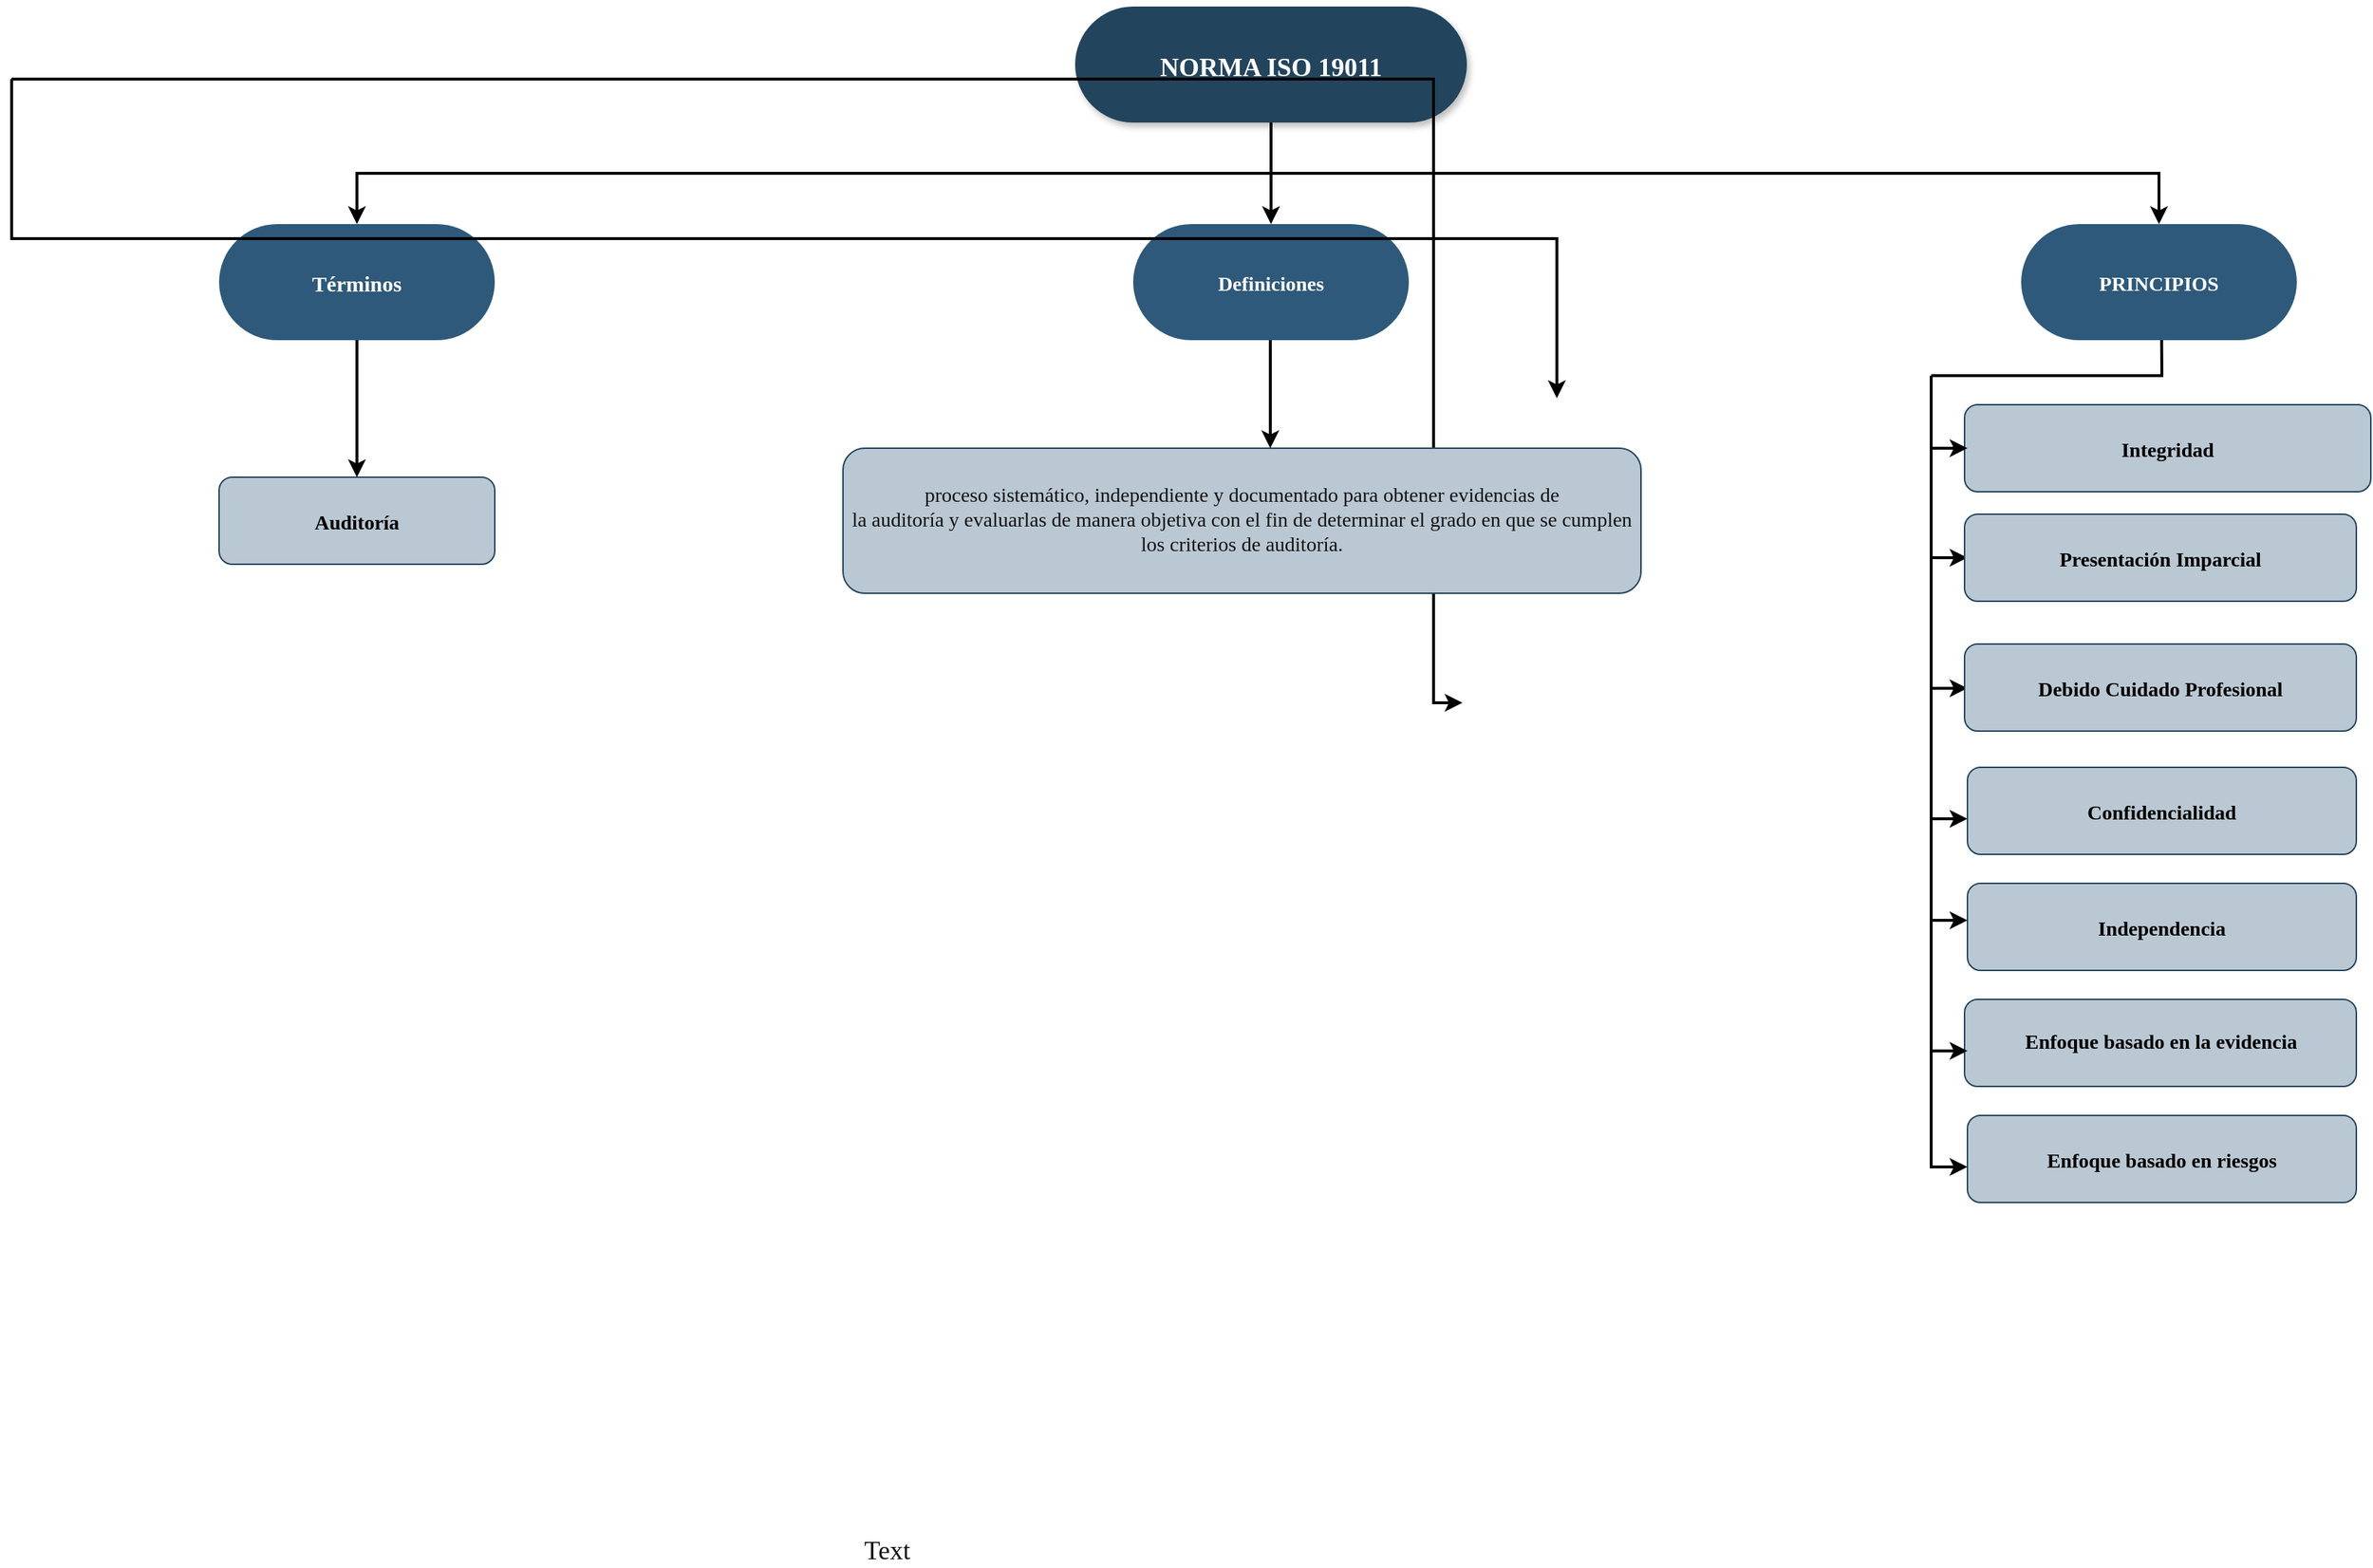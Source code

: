 <mxfile version="14.6.0" type="github">
  <diagram name="Page-1" id="2c0d36ab-eaac-3732-788b-9136903baeff">
    <mxGraphModel dx="981" dy="374" grid="1" gridSize="10" guides="1" tooltips="1" connect="1" arrows="1" fold="1" page="1" pageScale="1.5" pageWidth="1169" pageHeight="827" background="#ffffff" math="0" shadow="0">
      <root>
        <mxCell id="0" />
        <mxCell id="1" parent="0" />
        <mxCell id="2" value="NORMA ISO 19011" style="rounded=1;fillColor=#23445D;strokeColor=none;fontColor=#FFFFFF;fontStyle=1;fontFamily=Tahoma;fontSize=18;arcSize=50;shadow=1;sketch=0;glass=0;" parent="1" vertex="1">
          <mxGeometry x="710" y="185.5" width="270" height="80" as="geometry" />
        </mxCell>
        <mxCell id="4" value="PRINCIPIOS" style="rounded=1;gradientColor=none;strokeColor=none;fontColor=#FFFFFF;fontStyle=1;fontFamily=Tahoma;fontSize=14;arcSize=50;fillColor=#2E597A;" parent="1" vertex="1">
          <mxGeometry x="1362.0" y="335.5" width="190" height="80" as="geometry" />
        </mxCell>
        <mxCell id="9" value="" style="edgeStyle=elbowEdgeStyle;elbow=vertical;strokeWidth=2;rounded=0" parent="1" source="2" target="4" edge="1">
          <mxGeometry x="337" y="215.5" width="100" height="100" as="geometry">
            <mxPoint x="337" y="315.5" as="sourcePoint" />
            <mxPoint x="437" y="215.5" as="targetPoint" />
          </mxGeometry>
        </mxCell>
        <mxCell id="12" value="Definiciones" style="rounded=1;gradientColor=none;strokeColor=none;fontColor=#FFFFFF;fontStyle=1;fontFamily=Tahoma;fontSize=14;arcSize=50;shadow=0;fillColor=#2E597A;" parent="1" vertex="1">
          <mxGeometry x="750.0" y="335.5" width="190" height="80" as="geometry" />
        </mxCell>
        <mxCell id="13" value="Términos" style="rounded=1;gradientColor=none;strokeColor=none;fontColor=#FFFFFF;fontStyle=1;fontFamily=Tahoma;fontSize=15;arcSize=50;fillColor=#2E597A;" parent="1" vertex="1">
          <mxGeometry x="120" y="335.5" width="190" height="80" as="geometry" />
        </mxCell>
        <mxCell id="48" value="Integridad" style="rounded=1;strokeColor=#23445d;fontStyle=1;fontFamily=Tahoma;fontSize=14;fillColor=#bac8d3;" parent="1" vertex="1">
          <mxGeometry x="1323" y="460" width="280" height="60" as="geometry" />
        </mxCell>
        <mxCell id="59" value="" style="edgeStyle=elbowEdgeStyle;elbow=vertical;strokeWidth=2;rounded=0" parent="1" source="2" target="12" edge="1">
          <mxGeometry x="347" y="225.5" width="100" height="100" as="geometry">
            <mxPoint x="862.0" y="275.5" as="sourcePoint" />
            <mxPoint x="1467.0" y="345.5" as="targetPoint" />
          </mxGeometry>
        </mxCell>
        <mxCell id="61" value="" style="edgeStyle=elbowEdgeStyle;elbow=vertical;strokeWidth=2;rounded=0" parent="1" source="2" target="13" edge="1">
          <mxGeometry x="-23" y="135.5" width="100" height="100" as="geometry">
            <mxPoint x="-23" y="235.5" as="sourcePoint" />
            <mxPoint x="77" y="135.5" as="targetPoint" />
          </mxGeometry>
        </mxCell>
        <mxCell id="67" value="" style="edgeStyle=elbowEdgeStyle;elbow=horizontal;strokeWidth=2;rounded=0" parent="1" source="13" edge="1">
          <mxGeometry x="-23" y="135.5" width="100" height="100" as="geometry">
            <mxPoint x="-23" y="235.5" as="sourcePoint" />
            <mxPoint x="215" y="510" as="targetPoint" />
            <Array as="points">
              <mxPoint x="215" y="480" />
              <mxPoint x="230" y="480" />
              <mxPoint x="202" y="575.5" />
            </Array>
          </mxGeometry>
        </mxCell>
        <mxCell id="82" value="" style="edgeStyle=elbowEdgeStyle;elbow=horizontal;strokeWidth=2;rounded=0" parent="1" source="41" edge="1">
          <mxGeometry x="-23" y="135.5" width="100" height="100" as="geometry">
            <mxPoint x="-23" y="235.5" as="sourcePoint" />
            <mxPoint x="977" y="575.5" as="targetPoint" />
            <Array as="points">
              <mxPoint x="957" y="535.5" />
            </Array>
          </mxGeometry>
        </mxCell>
        <mxCell id="83" value="" style="edgeStyle=elbowEdgeStyle;elbow=horizontal;strokeWidth=2;rounded=0" parent="1" source="41" edge="1">
          <mxGeometry x="-23" y="135.5" width="100" height="100" as="geometry">
            <mxPoint x="-23" y="235.5" as="sourcePoint" />
            <mxPoint x="977" y="665.5" as="targetPoint" />
            <Array as="points">
              <mxPoint x="957" y="585.5" />
            </Array>
          </mxGeometry>
        </mxCell>
        <mxCell id="87" value="" style="edgeStyle=elbowEdgeStyle;elbow=horizontal;strokeWidth=2;rounded=0" parent="1" source="48" edge="1">
          <mxGeometry x="-90" y="125.5" width="100" height="100" as="geometry">
            <mxPoint x="-90" y="225.5" as="sourcePoint" />
            <mxPoint x="1325" y="565.5" as="targetPoint" />
            <Array as="points">
              <mxPoint x="1300" y="525.5" />
            </Array>
          </mxGeometry>
        </mxCell>
        <mxCell id="88" value="" style="edgeStyle=elbowEdgeStyle;elbow=horizontal;strokeWidth=2;rounded=0" parent="1" source="48" edge="1">
          <mxGeometry x="-90" y="125.5" width="100" height="100" as="geometry">
            <mxPoint x="-90" y="225.5" as="sourcePoint" />
            <mxPoint x="1325" y="655.5" as="targetPoint" />
            <Array as="points">
              <mxPoint x="1300" y="585.5" />
            </Array>
          </mxGeometry>
        </mxCell>
        <mxCell id="89" value="" style="edgeStyle=elbowEdgeStyle;elbow=horizontal;strokeWidth=2;rounded=0" parent="1" source="48" edge="1">
          <mxGeometry x="-90" y="125.5" width="100" height="100" as="geometry">
            <mxPoint x="-90" y="225.5" as="sourcePoint" />
            <mxPoint x="1325" y="745.5" as="targetPoint" />
            <Array as="points">
              <mxPoint x="1300" y="615.5" />
            </Array>
          </mxGeometry>
        </mxCell>
        <mxCell id="103" value="" style="edgeStyle=elbowEdgeStyle;elbow=vertical;strokeWidth=2;rounded=0" parent="1" source="10" edge="1">
          <mxGeometry x="-23" y="135.5" width="100" height="100" as="geometry">
            <mxPoint x="-23" y="235.5" as="sourcePoint" />
            <mxPoint x="1042" y="455.5" as="targetPoint" />
          </mxGeometry>
        </mxCell>
        <mxCell id="daP6FJy6vD_I7f9EfKvS-136" value="Presentación Imparcial" style="rounded=1;strokeColor=#23445d;fontStyle=1;fontFamily=Tahoma;fontSize=14;fillColor=#bac8d3;" vertex="1" parent="1">
          <mxGeometry x="1323" y="535.5" width="270" height="60" as="geometry" />
        </mxCell>
        <mxCell id="daP6FJy6vD_I7f9EfKvS-137" value="Debido Cuidado Profesional" style="rounded=1;strokeColor=#23445d;fontStyle=1;fontFamily=Tahoma;fontSize=14;fillColor=#bac8d3;" vertex="1" parent="1">
          <mxGeometry x="1323" y="625" width="270" height="60" as="geometry" />
        </mxCell>
        <mxCell id="daP6FJy6vD_I7f9EfKvS-141" value="Confidencialidad" style="rounded=1;strokeColor=#23445d;fontStyle=1;fontFamily=Tahoma;fontSize=14;fillColor=#bac8d3;" vertex="1" parent="1">
          <mxGeometry x="1325" y="710" width="268" height="60" as="geometry" />
        </mxCell>
        <mxCell id="daP6FJy6vD_I7f9EfKvS-142" value="Independencia" style="rounded=1;strokeColor=#23445d;fontStyle=1;fontFamily=Tahoma;fontSize=14;fillColor=#bac8d3;" vertex="1" parent="1">
          <mxGeometry x="1325" y="790" width="268" height="60" as="geometry" />
        </mxCell>
        <mxCell id="daP6FJy6vD_I7f9EfKvS-143" value="Enfoque basado en la evidencia" style="rounded=1;strokeColor=#23445d;fontStyle=1;fontFamily=Tahoma;fontSize=14;fillColor=#bac8d3;labelBackgroundColor=none;labelBorderColor=none;html=1;" vertex="1" parent="1">
          <mxGeometry x="1323" y="870" width="270" height="60" as="geometry" />
        </mxCell>
        <mxCell id="daP6FJy6vD_I7f9EfKvS-144" value="Enfoque basado en riesgos" style="rounded=1;strokeColor=#23445d;fontStyle=1;fontFamily=Tahoma;fontSize=14;fillColor=#bac8d3;" vertex="1" parent="1">
          <mxGeometry x="1325" y="950" width="268" height="60" as="geometry" />
        </mxCell>
        <mxCell id="daP6FJy6vD_I7f9EfKvS-145" value="" style="edgeStyle=elbowEdgeStyle;elbow=horizontal;strokeWidth=2;rounded=0" edge="1" parent="1">
          <mxGeometry x="-90" y="365.5" width="100" height="100" as="geometry">
            <mxPoint x="1300" y="740" as="sourcePoint" />
            <mxPoint x="1325" y="985.5" as="targetPoint" />
            <Array as="points">
              <mxPoint x="1300" y="855.5" />
            </Array>
          </mxGeometry>
        </mxCell>
        <mxCell id="daP6FJy6vD_I7f9EfKvS-146" value="" style="edgeStyle=elbowEdgeStyle;elbow=horizontal;strokeWidth=2;rounded=0" edge="1" parent="1">
          <mxGeometry x="-90" y="285.5" width="100" height="100" as="geometry">
            <mxPoint x="1300" y="660" as="sourcePoint" />
            <mxPoint x="1325" y="905.5" as="targetPoint" />
            <Array as="points">
              <mxPoint x="1300" y="775.5" />
            </Array>
          </mxGeometry>
        </mxCell>
        <mxCell id="daP6FJy6vD_I7f9EfKvS-147" value="" style="edgeStyle=elbowEdgeStyle;elbow=horizontal;strokeWidth=2;rounded=0" edge="1" parent="1">
          <mxGeometry x="-90" y="195.5" width="100" height="100" as="geometry">
            <mxPoint x="1300" y="570" as="sourcePoint" />
            <mxPoint x="1325" y="815.5" as="targetPoint" />
            <Array as="points">
              <mxPoint x="1300" y="685.5" />
            </Array>
          </mxGeometry>
        </mxCell>
        <mxCell id="daP6FJy6vD_I7f9EfKvS-149" value="Auditoría" style="rounded=1;strokeColor=#23445d;fontStyle=1;fontFamily=Tahoma;fontSize=14;fillColor=#bac8d3;" vertex="1" parent="1">
          <mxGeometry x="120" y="510" width="190" height="60" as="geometry" />
        </mxCell>
        <mxCell id="daP6FJy6vD_I7f9EfKvS-151" value="proceso sistemático, independiente y documentado para obtener evidencias de&#xa;la auditoría y evaluarlas de manera objetiva con el fin de determinar el grado en que se cumplen los criterios de auditoría." style="rounded=1;strokeColor=#23445d;fontStyle=0;fontFamily=Tahoma;fontSize=14;fillColor=#bac8d3;labelBackgroundColor=none;fontColor=#121212;whiteSpace=wrap;labelBorderColor=none;" vertex="1" parent="1">
          <mxGeometry x="550" y="490" width="550" height="100" as="geometry" />
        </mxCell>
        <mxCell id="daP6FJy6vD_I7f9EfKvS-155" value="" style="edgeStyle=elbowEdgeStyle;elbow=horizontal;strokeWidth=2;rounded=0" edge="1" parent="1">
          <mxGeometry x="-90" y="50" width="100" height="100" as="geometry">
            <mxPoint x="1300" y="530" as="sourcePoint" />
            <mxPoint x="1325" y="490" as="targetPoint" />
            <Array as="points">
              <mxPoint x="1300" y="450" />
            </Array>
          </mxGeometry>
        </mxCell>
        <mxCell id="daP6FJy6vD_I7f9EfKvS-156" value="Text" style="text;html=1;align=center;verticalAlign=middle;resizable=0;points=[];autosize=1;strokeColor=none;fontSize=18;fontFamily=Tahoma;fontColor=#121212;" vertex="1" parent="1">
          <mxGeometry x="560" y="1240" width="40" height="20" as="geometry" />
        </mxCell>
        <mxCell id="daP6FJy6vD_I7f9EfKvS-158" value="" style="edgeStyle=elbowEdgeStyle;elbow=horizontal;strokeWidth=2;rounded=0;entryX=0.536;entryY=0;entryDx=0;entryDy=0;entryPerimeter=0;" edge="1" parent="1" target="daP6FJy6vD_I7f9EfKvS-151">
          <mxGeometry x="606.5" y="135.5" width="100" height="100" as="geometry">
            <mxPoint x="844.5" y="415.5" as="sourcePoint" />
            <mxPoint x="845" y="480" as="targetPoint" />
            <Array as="points">
              <mxPoint x="844.5" y="480" />
              <mxPoint x="859.5" y="480" />
              <mxPoint x="831.5" y="575.5" />
            </Array>
          </mxGeometry>
        </mxCell>
        <mxCell id="daP6FJy6vD_I7f9EfKvS-160" value="" style="endArrow=none;html=1;fontFamily=Tahoma;fontSize=65;fontColor=#121212;strokeWidth=2;" edge="1" parent="1">
          <mxGeometry width="50" height="50" relative="1" as="geometry">
            <mxPoint x="1300" y="490" as="sourcePoint" />
            <mxPoint x="1300" y="440" as="targetPoint" />
          </mxGeometry>
        </mxCell>
        <mxCell id="daP6FJy6vD_I7f9EfKvS-162" value="" style="endArrow=none;html=1;fontFamily=Tahoma;fontSize=65;fontColor=#121212;strokeWidth=2;" edge="1" parent="1">
          <mxGeometry width="50" height="50" relative="1" as="geometry">
            <mxPoint x="1300" y="440" as="sourcePoint" />
            <mxPoint x="1460" y="440" as="targetPoint" />
          </mxGeometry>
        </mxCell>
        <mxCell id="daP6FJy6vD_I7f9EfKvS-163" value="" style="endArrow=none;html=1;fontFamily=Tahoma;fontSize=65;fontColor=#121212;strokeWidth=2;" edge="1" parent="1">
          <mxGeometry width="50" height="50" relative="1" as="geometry">
            <mxPoint x="1458.83" y="415.5" as="sourcePoint" />
            <mxPoint x="1459" y="440" as="targetPoint" />
          </mxGeometry>
        </mxCell>
      </root>
    </mxGraphModel>
  </diagram>
</mxfile>

